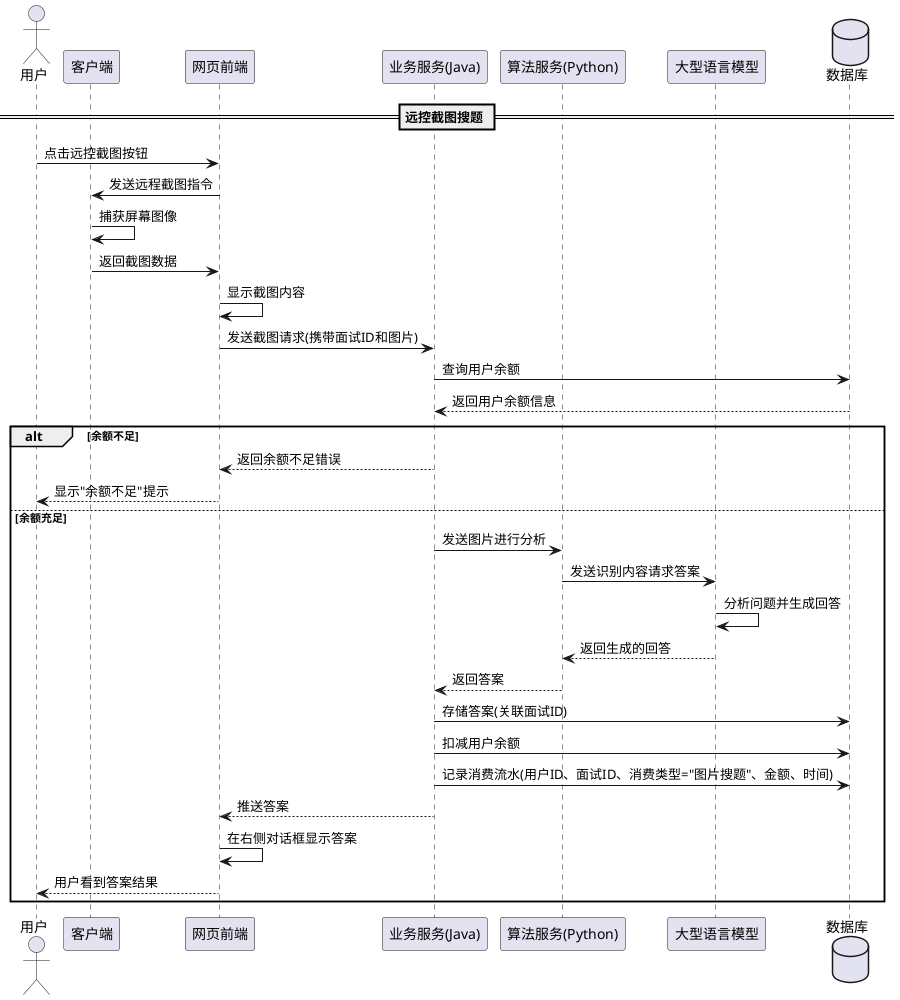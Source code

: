 @startuml 截图搜题流程
actor "用户" as User
participant "客户端" as Client
participant "网页前端" as WebUI
participant "业务服务(Java)" as Backend
participant "算法服务(Python)" as AlgoService
participant "大型语言模型" as LLM
database 数据库 as DB

== 远控截图搜题 ==
User -> WebUI: 点击远控截图按钮
WebUI -> Client: 发送远程截图指令
Client -> Client: 捕获屏幕图像
Client -> WebUI: 返回截图数据
WebUI -> WebUI: 显示截图内容
WebUI -> Backend: 发送截图请求(携带面试ID和图片)
Backend -> DB: 查询用户余额
DB --> Backend: 返回用户余额信息

alt 余额不足
    Backend --> WebUI: 返回余额不足错误
    WebUI --> User: 显示"余额不足"提示
else 余额充足
    Backend -> AlgoService: 发送图片进行分析

    AlgoService -> LLM: 发送识别内容请求答案
    LLM -> LLM: 分析问题并生成回答
    LLM --> AlgoService: 返回生成的回答
    AlgoService --> Backend: 返回答案
    
    Backend -> DB: 存储答案(关联面试ID)

    Backend -> DB: 扣减用户余额
    Backend -> DB: 记录消费流水(用户ID、面试ID、消费类型="图片搜题"、金额、时间)

    Backend --> WebUI: 推送答案
    WebUI -> WebUI: 在右侧对话框显示答案
    WebUI --> User: 用户看到答案结果


end
@enduml 